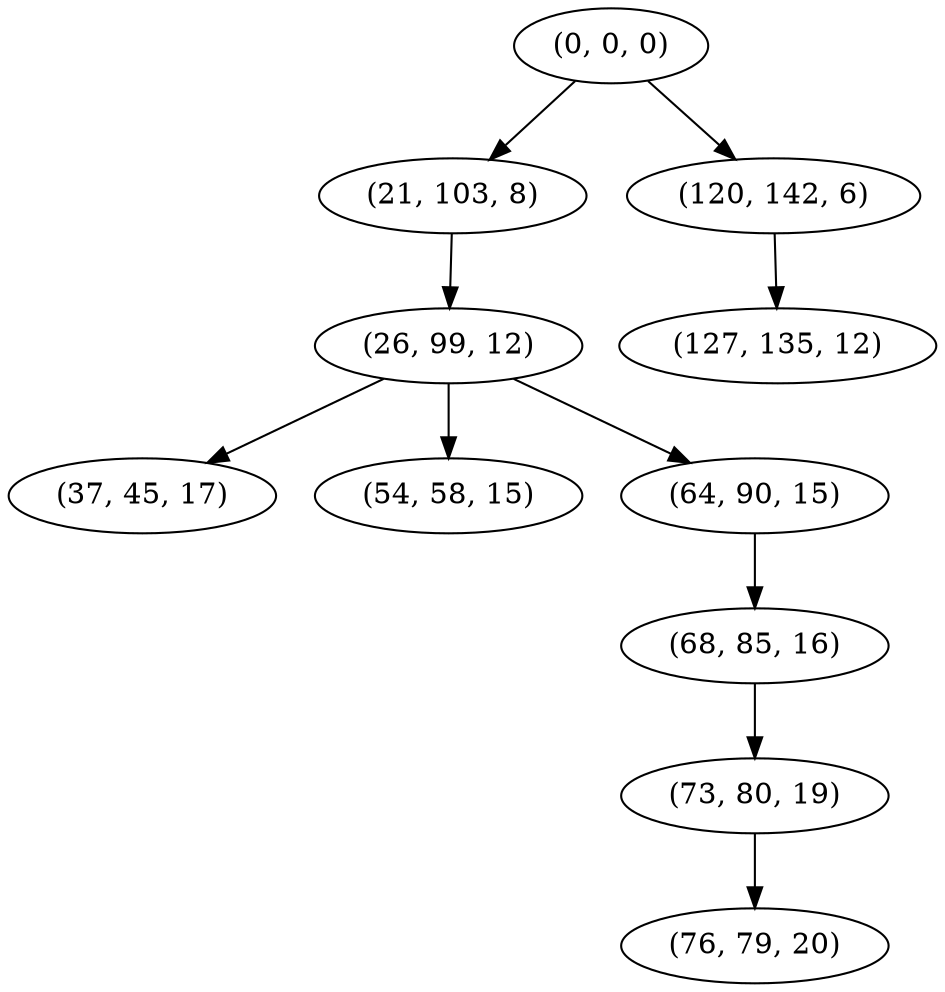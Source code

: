 digraph tree {
    "(0, 0, 0)";
    "(21, 103, 8)";
    "(26, 99, 12)";
    "(37, 45, 17)";
    "(54, 58, 15)";
    "(64, 90, 15)";
    "(68, 85, 16)";
    "(73, 80, 19)";
    "(76, 79, 20)";
    "(120, 142, 6)";
    "(127, 135, 12)";
    "(0, 0, 0)" -> "(21, 103, 8)";
    "(0, 0, 0)" -> "(120, 142, 6)";
    "(21, 103, 8)" -> "(26, 99, 12)";
    "(26, 99, 12)" -> "(37, 45, 17)";
    "(26, 99, 12)" -> "(54, 58, 15)";
    "(26, 99, 12)" -> "(64, 90, 15)";
    "(64, 90, 15)" -> "(68, 85, 16)";
    "(68, 85, 16)" -> "(73, 80, 19)";
    "(73, 80, 19)" -> "(76, 79, 20)";
    "(120, 142, 6)" -> "(127, 135, 12)";
}
